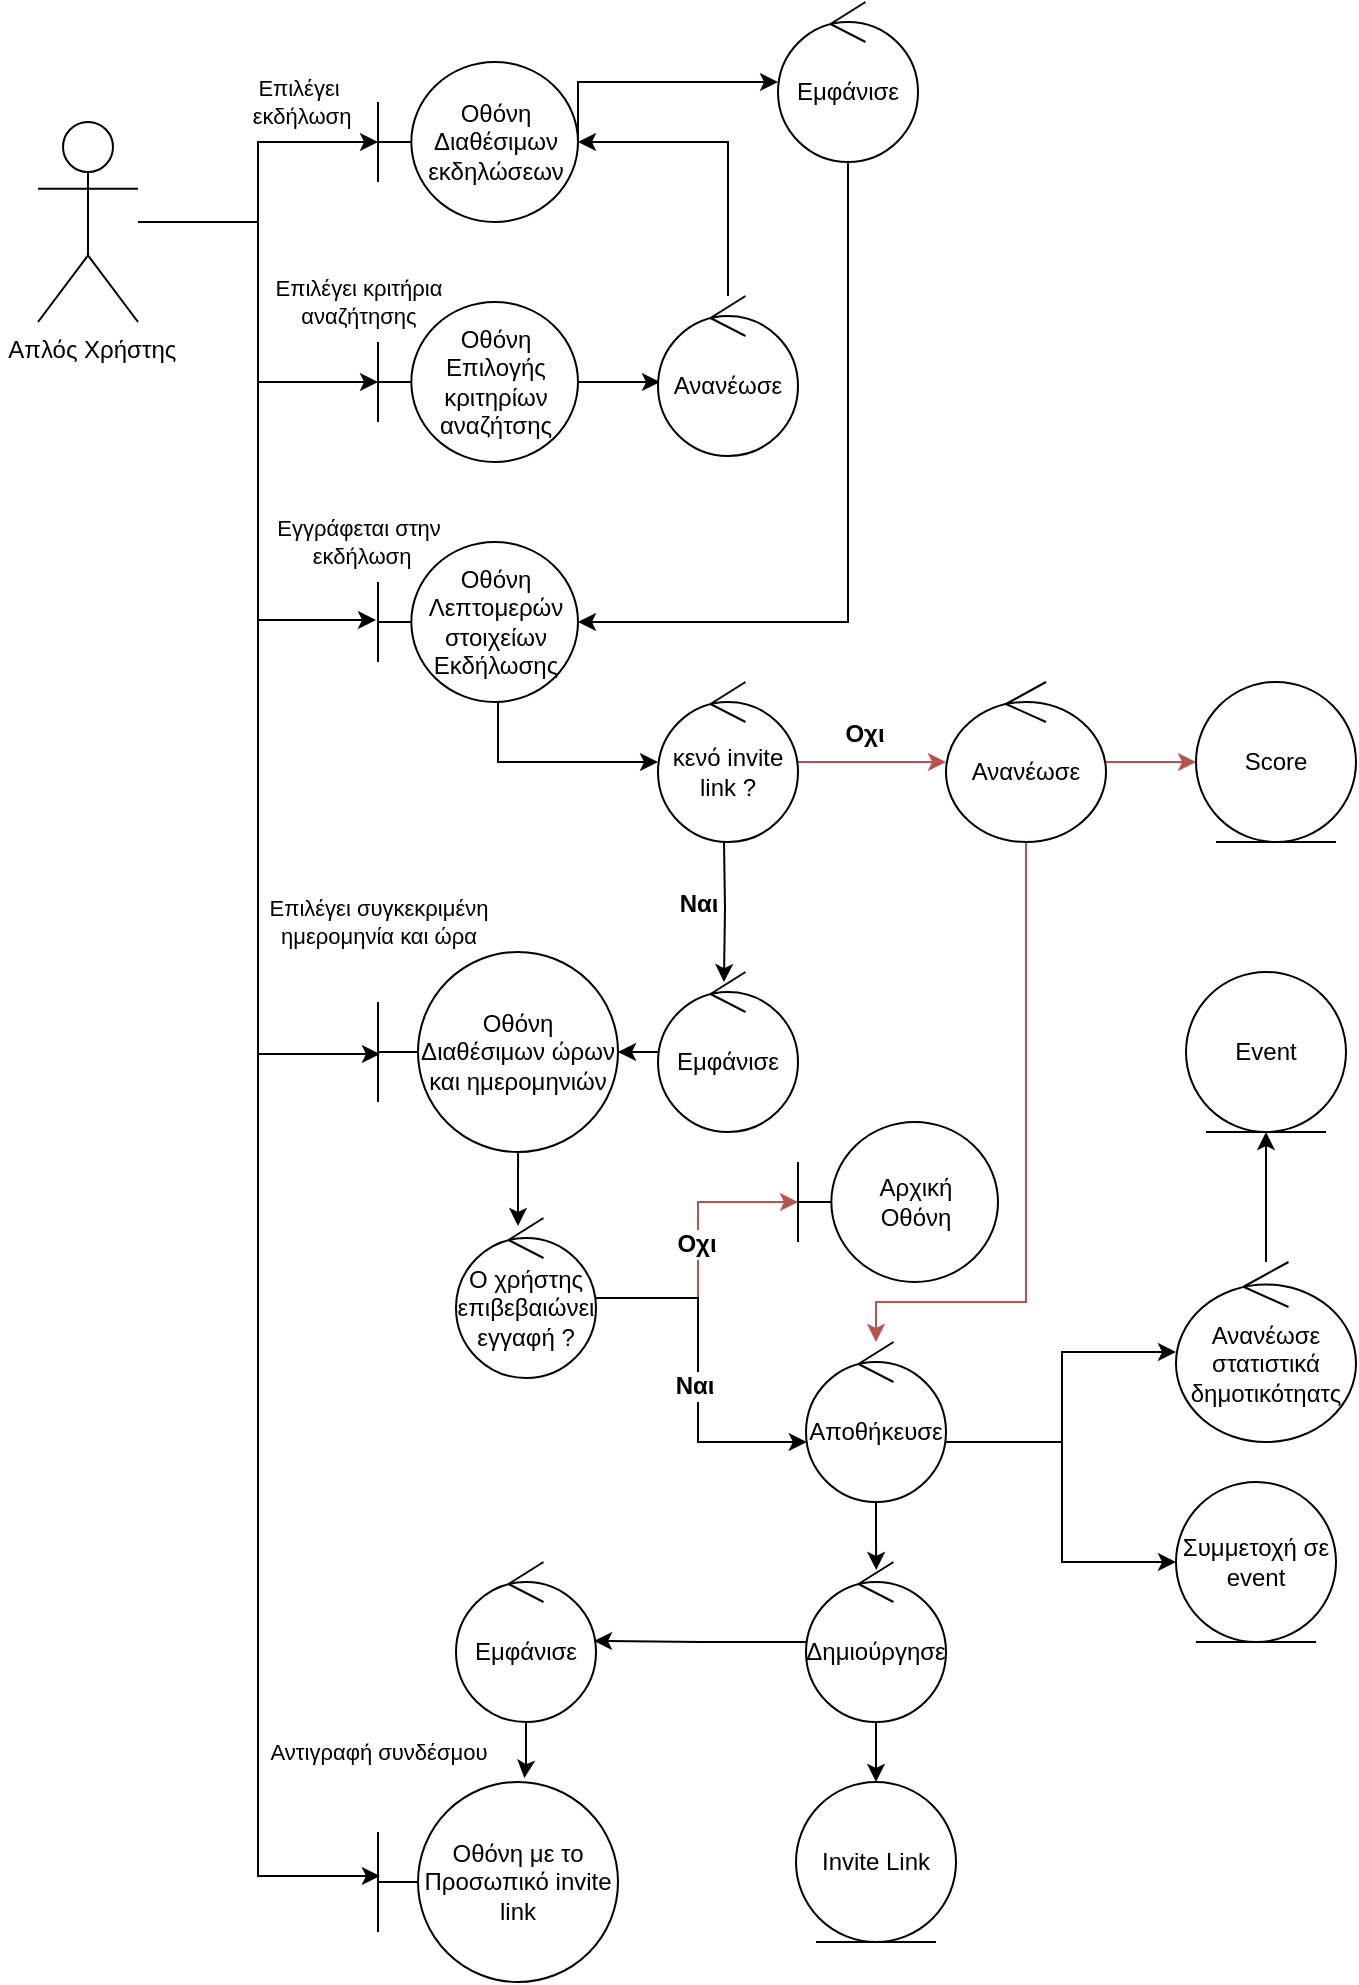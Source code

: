 <mxfile version="21.1.5" type="device" pages="2">
  <diagram id="t4k0E-SABpgM97s7EL_-" name="Page-3">
    <mxGraphModel dx="641" dy="694" grid="1" gridSize="10" guides="1" tooltips="1" connect="1" arrows="1" fold="1" page="1" pageScale="1" pageWidth="850" pageHeight="1100" math="0" shadow="0">
      <root>
        <mxCell id="0" />
        <mxCell id="1" parent="0" />
        <mxCell id="RdPhc7EFlPakd53mFmWk-3" style="edgeStyle=orthogonalEdgeStyle;rounded=0;orthogonalLoop=1;jettySize=auto;html=1;" parent="1" source="485rjCYsF4bykk35fohO-1" target="8aYvebIrIMW1gFPimgRE-1" edge="1">
          <mxGeometry relative="1" as="geometry" />
        </mxCell>
        <mxCell id="RdPhc7EFlPakd53mFmWk-4" value="Επιλέγει&lt;br&gt;&amp;nbsp;εκδήλωση" style="edgeLabel;html=1;align=center;verticalAlign=middle;resizable=0;points=[];" parent="RdPhc7EFlPakd53mFmWk-3" vertex="1" connectable="0">
          <mxGeometry x="0.163" y="-5" relative="1" as="geometry">
            <mxPoint x="15" y="-27" as="offset" />
          </mxGeometry>
        </mxCell>
        <mxCell id="NXZrL_3qnQfTrOwrGrDA-2" style="edgeStyle=orthogonalEdgeStyle;rounded=0;orthogonalLoop=1;jettySize=auto;html=1;" parent="1" source="485rjCYsF4bykk35fohO-1" target="NXZrL_3qnQfTrOwrGrDA-1" edge="1">
          <mxGeometry relative="1" as="geometry" />
        </mxCell>
        <mxCell id="NXZrL_3qnQfTrOwrGrDA-3" value="Επιλέγει κριτήρια &lt;br&gt;αναζήτησης" style="edgeLabel;html=1;align=center;verticalAlign=middle;resizable=0;points=[];" parent="NXZrL_3qnQfTrOwrGrDA-2" vertex="1" connectable="0">
          <mxGeometry x="0.17" y="3" relative="1" as="geometry">
            <mxPoint x="47" y="-17" as="offset" />
          </mxGeometry>
        </mxCell>
        <mxCell id="NXZrL_3qnQfTrOwrGrDA-12" style="edgeStyle=orthogonalEdgeStyle;rounded=0;orthogonalLoop=1;jettySize=auto;html=1;entryX=-0.01;entryY=0.488;entryDx=0;entryDy=0;entryPerimeter=0;" parent="1" source="485rjCYsF4bykk35fohO-1" target="NXZrL_3qnQfTrOwrGrDA-8" edge="1">
          <mxGeometry relative="1" as="geometry" />
        </mxCell>
        <mxCell id="NXZrL_3qnQfTrOwrGrDA-13" value="Εγγράφεται στην&lt;br&gt;&amp;nbsp;εκδήλωση" style="edgeLabel;html=1;align=center;verticalAlign=middle;resizable=0;points=[];" parent="NXZrL_3qnQfTrOwrGrDA-12" vertex="1" connectable="0">
          <mxGeometry x="0.283" y="2" relative="1" as="geometry">
            <mxPoint x="48" y="16" as="offset" />
          </mxGeometry>
        </mxCell>
        <mxCell id="BCX9HXl51WvZ3bwdL8ku-7" style="edgeStyle=orthogonalEdgeStyle;rounded=0;orthogonalLoop=1;jettySize=auto;html=1;entryX=0.008;entryY=0.51;entryDx=0;entryDy=0;entryPerimeter=0;" parent="1" source="485rjCYsF4bykk35fohO-1" target="NXZrL_3qnQfTrOwrGrDA-16" edge="1">
          <mxGeometry relative="1" as="geometry" />
        </mxCell>
        <mxCell id="BCX9HXl51WvZ3bwdL8ku-8" value="Επιλέγει συγκεκριμένη &lt;br&gt;ημερομηνία και ώρα" style="edgeLabel;html=1;align=center;verticalAlign=middle;resizable=0;points=[];" parent="BCX9HXl51WvZ3bwdL8ku-7" vertex="1" connectable="0">
          <mxGeometry x="0.415" y="-3" relative="1" as="geometry">
            <mxPoint x="63" y="30" as="offset" />
          </mxGeometry>
        </mxCell>
        <mxCell id="MpqgmqiErPWoHgp3vNXM-6" style="edgeStyle=orthogonalEdgeStyle;rounded=0;orthogonalLoop=1;jettySize=auto;html=1;entryX=0.008;entryY=0.47;entryDx=0;entryDy=0;entryPerimeter=0;" parent="1" source="485rjCYsF4bykk35fohO-1" target="MpqgmqiErPWoHgp3vNXM-4" edge="1">
          <mxGeometry relative="1" as="geometry" />
        </mxCell>
        <mxCell id="MpqgmqiErPWoHgp3vNXM-7" value="Αντιγραφή συνδέσμου" style="edgeLabel;html=1;align=center;verticalAlign=middle;resizable=0;points=[];" parent="MpqgmqiErPWoHgp3vNXM-6" vertex="1" connectable="0">
          <mxGeometry x="0.544" y="1" relative="1" as="geometry">
            <mxPoint x="59" y="93" as="offset" />
          </mxGeometry>
        </mxCell>
        <mxCell id="485rjCYsF4bykk35fohO-1" value="&amp;nbsp;Απλός Χρήστης" style="shape=umlActor;verticalLabelPosition=bottom;verticalAlign=top;html=1;outlineConnect=0;" parent="1" vertex="1">
          <mxGeometry x="20" y="90" width="50" height="100" as="geometry" />
        </mxCell>
        <mxCell id="NXZrL_3qnQfTrOwrGrDA-10" style="edgeStyle=orthogonalEdgeStyle;rounded=0;orthogonalLoop=1;jettySize=auto;html=1;exitX=1;exitY=0.513;exitDx=0;exitDy=0;exitPerimeter=0;" parent="1" source="8aYvebIrIMW1gFPimgRE-1" target="NXZrL_3qnQfTrOwrGrDA-9" edge="1">
          <mxGeometry relative="1" as="geometry">
            <Array as="points">
              <mxPoint x="290" y="70" />
            </Array>
          </mxGeometry>
        </mxCell>
        <mxCell id="8aYvebIrIMW1gFPimgRE-1" value="Οθόνη Διαθέσιμων εκδηλώσεων" style="shape=umlBoundary;whiteSpace=wrap;html=1;" parent="1" vertex="1">
          <mxGeometry x="190" y="60" width="100" height="80" as="geometry" />
        </mxCell>
        <mxCell id="NXZrL_3qnQfTrOwrGrDA-6" style="edgeStyle=orthogonalEdgeStyle;rounded=0;orthogonalLoop=1;jettySize=auto;html=1;entryX=0.014;entryY=0.538;entryDx=0;entryDy=0;entryPerimeter=0;" parent="1" source="NXZrL_3qnQfTrOwrGrDA-1" target="NXZrL_3qnQfTrOwrGrDA-5" edge="1">
          <mxGeometry relative="1" as="geometry" />
        </mxCell>
        <mxCell id="NXZrL_3qnQfTrOwrGrDA-1" value="Οθόνη Επιλογής κριτηρίων αναζήτσης" style="shape=umlBoundary;whiteSpace=wrap;html=1;" parent="1" vertex="1">
          <mxGeometry x="190" y="180" width="100" height="80" as="geometry" />
        </mxCell>
        <mxCell id="NXZrL_3qnQfTrOwrGrDA-7" style="edgeStyle=orthogonalEdgeStyle;rounded=0;orthogonalLoop=1;jettySize=auto;html=1;" parent="1" source="NXZrL_3qnQfTrOwrGrDA-5" target="8aYvebIrIMW1gFPimgRE-1" edge="1">
          <mxGeometry relative="1" as="geometry">
            <Array as="points">
              <mxPoint x="365" y="100" />
            </Array>
          </mxGeometry>
        </mxCell>
        <mxCell id="NXZrL_3qnQfTrOwrGrDA-5" value="Ανανέωσε" style="ellipse;shape=umlControl;whiteSpace=wrap;html=1;" parent="1" vertex="1">
          <mxGeometry x="330" y="177" width="70" height="80" as="geometry" />
        </mxCell>
        <mxCell id="8i0UhGORvvbaVkcxgrIk-2" style="edgeStyle=orthogonalEdgeStyle;rounded=0;orthogonalLoop=1;jettySize=auto;html=1;" edge="1" parent="1" source="NXZrL_3qnQfTrOwrGrDA-8" target="BCX9HXl51WvZ3bwdL8ku-1">
          <mxGeometry relative="1" as="geometry">
            <Array as="points">
              <mxPoint x="250" y="410" />
            </Array>
          </mxGeometry>
        </mxCell>
        <mxCell id="NXZrL_3qnQfTrOwrGrDA-8" value="Οθόνη Λεπτομερών στοιχείων Εκδήλωσης" style="shape=umlBoundary;whiteSpace=wrap;html=1;" parent="1" vertex="1">
          <mxGeometry x="190" y="300" width="100" height="80" as="geometry" />
        </mxCell>
        <mxCell id="NXZrL_3qnQfTrOwrGrDA-11" style="edgeStyle=orthogonalEdgeStyle;rounded=0;orthogonalLoop=1;jettySize=auto;html=1;" parent="1" source="NXZrL_3qnQfTrOwrGrDA-9" target="NXZrL_3qnQfTrOwrGrDA-8" edge="1">
          <mxGeometry relative="1" as="geometry">
            <Array as="points">
              <mxPoint x="425" y="340" />
            </Array>
          </mxGeometry>
        </mxCell>
        <mxCell id="NXZrL_3qnQfTrOwrGrDA-9" value="Εμφάνισε" style="ellipse;shape=umlControl;whiteSpace=wrap;html=1;" parent="1" vertex="1">
          <mxGeometry x="390" y="30" width="70" height="80" as="geometry" />
        </mxCell>
        <mxCell id="NXZrL_3qnQfTrOwrGrDA-17" style="edgeStyle=orthogonalEdgeStyle;rounded=0;orthogonalLoop=1;jettySize=auto;html=1;" parent="1" source="NXZrL_3qnQfTrOwrGrDA-14" target="NXZrL_3qnQfTrOwrGrDA-16" edge="1">
          <mxGeometry relative="1" as="geometry" />
        </mxCell>
        <mxCell id="NXZrL_3qnQfTrOwrGrDA-14" value="Εμφάνισε" style="ellipse;shape=umlControl;whiteSpace=wrap;html=1;" parent="1" vertex="1">
          <mxGeometry x="330" y="515" width="70" height="80" as="geometry" />
        </mxCell>
        <mxCell id="BCX9HXl51WvZ3bwdL8ku-10" style="edgeStyle=orthogonalEdgeStyle;rounded=0;orthogonalLoop=1;jettySize=auto;html=1;entryX=0.3;entryY=0.175;entryDx=0;entryDy=0;entryPerimeter=0;" parent="1" edge="1">
          <mxGeometry relative="1" as="geometry">
            <mxPoint x="260.029" y="595" as="sourcePoint" />
            <mxPoint x="260" y="642" as="targetPoint" />
          </mxGeometry>
        </mxCell>
        <mxCell id="NXZrL_3qnQfTrOwrGrDA-16" value="Οθόνη Διαθέσιμων ώρων και ημερομηνιών" style="shape=umlBoundary;whiteSpace=wrap;html=1;" parent="1" vertex="1">
          <mxGeometry x="190" y="505" width="120" height="100" as="geometry" />
        </mxCell>
        <mxCell id="BCX9HXl51WvZ3bwdL8ku-5" style="edgeStyle=orthogonalEdgeStyle;rounded=0;orthogonalLoop=1;jettySize=auto;html=1;entryX=0.471;entryY=0.063;entryDx=0;entryDy=0;entryPerimeter=0;" parent="1" target="NXZrL_3qnQfTrOwrGrDA-14" edge="1">
          <mxGeometry relative="1" as="geometry">
            <Array as="points" />
            <mxPoint x="363.0" y="450.004" as="sourcePoint" />
            <mxPoint x="363" y="500" as="targetPoint" />
          </mxGeometry>
        </mxCell>
        <mxCell id="BCX9HXl51WvZ3bwdL8ku-6" value="&lt;b&gt;&lt;font style=&quot;font-size: 12px;&quot;&gt;Οχι&lt;/font&gt;&lt;/b&gt;" style="edgeLabel;html=1;align=center;verticalAlign=middle;resizable=0;points=[];" parent="BCX9HXl51WvZ3bwdL8ku-5" vertex="1" connectable="0">
          <mxGeometry x="-0.202" relative="1" as="geometry">
            <mxPoint x="69" y="-82" as="offset" />
          </mxGeometry>
        </mxCell>
        <mxCell id="cA_QYkyTXe2NhLURIJ-S-3" style="edgeStyle=orthogonalEdgeStyle;rounded=0;orthogonalLoop=1;jettySize=auto;html=1;fillColor=#f8cecc;strokeColor=#b85450;" parent="1" source="BCX9HXl51WvZ3bwdL8ku-1" edge="1">
          <mxGeometry relative="1" as="geometry">
            <mxPoint x="474" y="410" as="targetPoint" />
          </mxGeometry>
        </mxCell>
        <mxCell id="cA_QYkyTXe2NhLURIJ-S-4" value="&lt;b&gt;&lt;font style=&quot;font-size: 12px;&quot;&gt;Ναι&lt;/font&gt;&lt;/b&gt;" style="edgeLabel;html=1;align=center;verticalAlign=middle;resizable=0;points=[];" parent="cA_QYkyTXe2NhLURIJ-S-3" vertex="1" connectable="0">
          <mxGeometry x="0.25" y="-3" relative="1" as="geometry">
            <mxPoint x="-96" y="67" as="offset" />
          </mxGeometry>
        </mxCell>
        <mxCell id="BCX9HXl51WvZ3bwdL8ku-1" value="κενό invite link ?" style="ellipse;shape=umlControl;whiteSpace=wrap;html=1;" parent="1" vertex="1">
          <mxGeometry x="330" y="370" width="70" height="80" as="geometry" />
        </mxCell>
        <mxCell id="6gQCje3aT5bfTaFtWArD-2" style="edgeStyle=orthogonalEdgeStyle;rounded=0;orthogonalLoop=1;jettySize=auto;html=1;fillColor=#f8cecc;strokeColor=#b85450;" parent="1" source="BCX9HXl51WvZ3bwdL8ku-9" target="6gQCje3aT5bfTaFtWArD-1" edge="1">
          <mxGeometry relative="1" as="geometry">
            <Array as="points">
              <mxPoint x="350" y="678" />
              <mxPoint x="350" y="630" />
            </Array>
          </mxGeometry>
        </mxCell>
        <mxCell id="6gQCje3aT5bfTaFtWArD-3" value="&lt;b&gt;&lt;font style=&quot;font-size: 12px;&quot;&gt;Οχι&lt;/font&gt;&lt;/b&gt;" style="edgeLabel;html=1;align=center;verticalAlign=middle;resizable=0;points=[];" parent="6gQCje3aT5bfTaFtWArD-2" vertex="1" connectable="0">
          <mxGeometry x="-0.275" y="1" relative="1" as="geometry">
            <mxPoint y="-24" as="offset" />
          </mxGeometry>
        </mxCell>
        <mxCell id="6gQCje3aT5bfTaFtWArD-4" style="edgeStyle=orthogonalEdgeStyle;rounded=0;orthogonalLoop=1;jettySize=auto;html=1;entryX=0.006;entryY=0.614;entryDx=0;entryDy=0;entryPerimeter=0;" parent="1" edge="1">
          <mxGeometry relative="1" as="geometry">
            <mxPoint x="404.42" y="749.12" as="targetPoint" />
            <Array as="points">
              <mxPoint x="350" y="678" />
              <mxPoint x="350" y="750" />
              <mxPoint x="404" y="750" />
            </Array>
            <mxPoint x="299" y="678" as="sourcePoint" />
          </mxGeometry>
        </mxCell>
        <mxCell id="6gQCje3aT5bfTaFtWArD-5" value="&lt;b style=&quot;font-size: 12px;&quot;&gt;Ναι&lt;/b&gt;" style="edgeLabel;html=1;align=center;verticalAlign=middle;resizable=0;points=[];fontSize=12;" parent="6gQCje3aT5bfTaFtWArD-4" vertex="1" connectable="0">
          <mxGeometry x="0.24" y="-2" relative="1" as="geometry">
            <mxPoint y="-16" as="offset" />
          </mxGeometry>
        </mxCell>
        <mxCell id="BCX9HXl51WvZ3bwdL8ku-9" value="Ο χρήστης επιβεβαιώνει εγγαφή ?" style="ellipse;shape=umlControl;whiteSpace=wrap;html=1;" parent="1" vertex="1">
          <mxGeometry x="229" y="638" width="70" height="80" as="geometry" />
        </mxCell>
        <mxCell id="6gQCje3aT5bfTaFtWArD-1" value="&lt;div&gt;Αρχική&lt;/div&gt;&lt;div&gt;Οθόνη&lt;br&gt;&lt;/div&gt;" style="shape=umlBoundary;whiteSpace=wrap;html=1;" parent="1" vertex="1">
          <mxGeometry x="400" y="590" width="100" height="80" as="geometry" />
        </mxCell>
        <mxCell id="MpqgmqiErPWoHgp3vNXM-9" style="edgeStyle=orthogonalEdgeStyle;rounded=0;orthogonalLoop=1;jettySize=auto;html=1;" parent="1" source="MpqgmqiErPWoHgp3vNXM-1" target="MpqgmqiErPWoHgp3vNXM-8" edge="1">
          <mxGeometry relative="1" as="geometry">
            <Array as="points">
              <mxPoint x="532" y="750" />
              <mxPoint x="532" y="705" />
            </Array>
          </mxGeometry>
        </mxCell>
        <mxCell id="8i0UhGORvvbaVkcxgrIk-4" style="edgeStyle=orthogonalEdgeStyle;rounded=0;orthogonalLoop=1;jettySize=auto;html=1;" edge="1" parent="1" source="MpqgmqiErPWoHgp3vNXM-1" target="8i0UhGORvvbaVkcxgrIk-3">
          <mxGeometry relative="1" as="geometry">
            <Array as="points">
              <mxPoint x="532" y="750" />
              <mxPoint x="532" y="810" />
            </Array>
          </mxGeometry>
        </mxCell>
        <mxCell id="UJacOlHFctdMWeNUAbmr-2" style="edgeStyle=orthogonalEdgeStyle;rounded=0;orthogonalLoop=1;jettySize=auto;html=1;entryX=0.502;entryY=0.05;entryDx=0;entryDy=0;entryPerimeter=0;" edge="1" parent="1" source="MpqgmqiErPWoHgp3vNXM-1" target="UJacOlHFctdMWeNUAbmr-1">
          <mxGeometry relative="1" as="geometry" />
        </mxCell>
        <mxCell id="MpqgmqiErPWoHgp3vNXM-1" value="Αποθήκευσε" style="ellipse;shape=umlControl;whiteSpace=wrap;html=1;" parent="1" vertex="1">
          <mxGeometry x="404" y="700" width="70" height="80" as="geometry" />
        </mxCell>
        <mxCell id="MpqgmqiErPWoHgp3vNXM-5" style="edgeStyle=orthogonalEdgeStyle;rounded=0;orthogonalLoop=1;jettySize=auto;html=1;entryX=0.61;entryY=-0.02;entryDx=0;entryDy=0;entryPerimeter=0;" parent="1" source="MpqgmqiErPWoHgp3vNXM-2" target="MpqgmqiErPWoHgp3vNXM-4" edge="1">
          <mxGeometry relative="1" as="geometry" />
        </mxCell>
        <mxCell id="MpqgmqiErPWoHgp3vNXM-2" value="Εμφάνισε" style="ellipse;shape=umlControl;whiteSpace=wrap;html=1;" parent="1" vertex="1">
          <mxGeometry x="229" y="810" width="70" height="80" as="geometry" />
        </mxCell>
        <mxCell id="MpqgmqiErPWoHgp3vNXM-4" value="Οθόνη με το Προσωπικό invite link" style="shape=umlBoundary;whiteSpace=wrap;html=1;" parent="1" vertex="1">
          <mxGeometry x="190" y="920" width="120" height="100" as="geometry" />
        </mxCell>
        <mxCell id="cA_QYkyTXe2NhLURIJ-S-2" style="edgeStyle=orthogonalEdgeStyle;rounded=0;orthogonalLoop=1;jettySize=auto;html=1;entryX=0.5;entryY=1;entryDx=0;entryDy=0;" parent="1" source="MpqgmqiErPWoHgp3vNXM-8" target="cA_QYkyTXe2NhLURIJ-S-1" edge="1">
          <mxGeometry relative="1" as="geometry" />
        </mxCell>
        <mxCell id="MpqgmqiErPWoHgp3vNXM-8" value="Ανανέωσε στατιστικά δημοτικότηατς" style="ellipse;shape=umlControl;whiteSpace=wrap;html=1;" parent="1" vertex="1">
          <mxGeometry x="589" y="660" width="90" height="90" as="geometry" />
        </mxCell>
        <mxCell id="cA_QYkyTXe2NhLURIJ-S-1" value="Event" style="ellipse;shape=umlEntity;whiteSpace=wrap;html=1;" parent="1" vertex="1">
          <mxGeometry x="594" y="515" width="80" height="80" as="geometry" />
        </mxCell>
        <mxCell id="cA_QYkyTXe2NhLURIJ-S-9" style="edgeStyle=orthogonalEdgeStyle;rounded=0;orthogonalLoop=1;jettySize=auto;html=1;fillColor=#f8cecc;strokeColor=#b85450;" parent="1" source="cA_QYkyTXe2NhLURIJ-S-6" target="cA_QYkyTXe2NhLURIJ-S-7" edge="1">
          <mxGeometry relative="1" as="geometry" />
        </mxCell>
        <mxCell id="cA_QYkyTXe2NhLURIJ-S-11" style="edgeStyle=orthogonalEdgeStyle;rounded=0;orthogonalLoop=1;jettySize=auto;html=1;fillColor=#f8cecc;strokeColor=#b85450;" parent="1" source="cA_QYkyTXe2NhLURIJ-S-6" target="MpqgmqiErPWoHgp3vNXM-1" edge="1">
          <mxGeometry relative="1" as="geometry">
            <Array as="points">
              <mxPoint x="514" y="680" />
              <mxPoint x="439" y="680" />
            </Array>
          </mxGeometry>
        </mxCell>
        <mxCell id="cA_QYkyTXe2NhLURIJ-S-6" value="Ανανέωσε" style="ellipse;shape=umlControl;whiteSpace=wrap;html=1;" parent="1" vertex="1">
          <mxGeometry x="474" y="370" width="80" height="80" as="geometry" />
        </mxCell>
        <mxCell id="cA_QYkyTXe2NhLURIJ-S-7" value="Score" style="ellipse;shape=umlEntity;whiteSpace=wrap;html=1;" parent="1" vertex="1">
          <mxGeometry x="599" y="370" width="80" height="80" as="geometry" />
        </mxCell>
        <mxCell id="8i0UhGORvvbaVkcxgrIk-3" value="Συμμετοχή σε event" style="ellipse;shape=umlEntity;whiteSpace=wrap;html=1;" vertex="1" parent="1">
          <mxGeometry x="589" y="770" width="80" height="80" as="geometry" />
        </mxCell>
        <mxCell id="8i0UhGORvvbaVkcxgrIk-5" value="Invite Link" style="ellipse;shape=umlEntity;whiteSpace=wrap;html=1;" vertex="1" parent="1">
          <mxGeometry x="399" y="920" width="80" height="80" as="geometry" />
        </mxCell>
        <mxCell id="UJacOlHFctdMWeNUAbmr-3" style="edgeStyle=orthogonalEdgeStyle;rounded=0;orthogonalLoop=1;jettySize=auto;html=1;entryX=0.5;entryY=0;entryDx=0;entryDy=0;" edge="1" parent="1" source="UJacOlHFctdMWeNUAbmr-1" target="8i0UhGORvvbaVkcxgrIk-5">
          <mxGeometry relative="1" as="geometry">
            <mxPoint x="439" y="910" as="targetPoint" />
          </mxGeometry>
        </mxCell>
        <mxCell id="UJacOlHFctdMWeNUAbmr-4" style="edgeStyle=orthogonalEdgeStyle;rounded=0;orthogonalLoop=1;jettySize=auto;html=1;entryX=0.986;entryY=0.493;entryDx=0;entryDy=0;entryPerimeter=0;" edge="1" parent="1" source="UJacOlHFctdMWeNUAbmr-1" target="MpqgmqiErPWoHgp3vNXM-2">
          <mxGeometry relative="1" as="geometry" />
        </mxCell>
        <mxCell id="UJacOlHFctdMWeNUAbmr-1" value="Δημιούργησε" style="ellipse;shape=umlControl;whiteSpace=wrap;html=1;" vertex="1" parent="1">
          <mxGeometry x="404" y="810" width="70" height="80" as="geometry" />
        </mxCell>
      </root>
    </mxGraphModel>
  </diagram>
  <diagram id="2KaHTcqRT0IbO6rxHAML" name="Page-4">
    <mxGraphModel dx="801" dy="868" grid="1" gridSize="10" guides="1" tooltips="1" connect="1" arrows="1" fold="1" page="1" pageScale="1" pageWidth="850" pageHeight="1100" math="0" shadow="0">
      <root>
        <mxCell id="0" />
        <mxCell id="1" parent="0" />
        <mxCell id="g-JDf_nJGmnyqQCLsM5n-1" style="edgeStyle=orthogonalEdgeStyle;rounded=0;orthogonalLoop=1;jettySize=auto;html=1;" edge="1" parent="1" source="g-JDf_nJGmnyqQCLsM5n-15" target="g-JDf_nJGmnyqQCLsM5n-21">
          <mxGeometry relative="1" as="geometry">
            <Array as="points">
              <mxPoint x="157" y="136" />
              <mxPoint x="157" y="76" />
            </Array>
          </mxGeometry>
        </mxCell>
        <mxCell id="g-JDf_nJGmnyqQCLsM5n-2" value="&lt;span style=&quot;font-size: 12px;&quot;&gt;Επιλέγει&lt;/span&gt;" style="edgeLabel;html=1;align=center;verticalAlign=middle;resizable=0;points=[];" vertex="1" connectable="0" parent="g-JDf_nJGmnyqQCLsM5n-1">
          <mxGeometry x="0.112" relative="1" as="geometry">
            <mxPoint x="16" y="1000" as="offset" />
          </mxGeometry>
        </mxCell>
        <mxCell id="g-JDf_nJGmnyqQCLsM5n-3" style="edgeStyle=orthogonalEdgeStyle;rounded=0;orthogonalLoop=1;jettySize=auto;html=1;" edge="1" parent="1" source="g-JDf_nJGmnyqQCLsM5n-15">
          <mxGeometry relative="1" as="geometry">
            <mxPoint x="91" y="146" as="sourcePoint" />
            <mxPoint x="263" y="196" as="targetPoint" />
            <Array as="points">
              <mxPoint x="157" y="136" />
              <mxPoint x="157" y="196" />
            </Array>
          </mxGeometry>
        </mxCell>
        <mxCell id="g-JDf_nJGmnyqQCLsM5n-4" value="&lt;font style=&quot;font-size: 12px;&quot;&gt;Επιλέγει διαθέσιμα&lt;br&gt;&amp;nbsp;Tags&lt;/font&gt;" style="edgeLabel;html=1;align=center;verticalAlign=middle;resizable=0;points=[];" vertex="1" connectable="0" parent="g-JDf_nJGmnyqQCLsM5n-3">
          <mxGeometry x="0.104" relative="1" as="geometry">
            <mxPoint x="40" y="-20" as="offset" />
          </mxGeometry>
        </mxCell>
        <mxCell id="g-JDf_nJGmnyqQCLsM5n-5" style="edgeStyle=orthogonalEdgeStyle;rounded=0;orthogonalLoop=1;jettySize=auto;html=1;entryX=-0.016;entryY=0.501;entryDx=0;entryDy=0;entryPerimeter=0;" edge="1" parent="1" target="g-JDf_nJGmnyqQCLsM5n-31">
          <mxGeometry relative="1" as="geometry">
            <Array as="points">
              <mxPoint x="157" y="136" />
              <mxPoint x="157" y="416" />
            </Array>
            <mxPoint x="110" y="136" as="sourcePoint" />
            <mxPoint x="237" y="416" as="targetPoint" />
          </mxGeometry>
        </mxCell>
        <mxCell id="g-JDf_nJGmnyqQCLsM5n-6" value="&lt;font style=&quot;font-size: 12px;&quot;&gt;Επιλέγει Template&lt;/font&gt;" style="edgeLabel;html=1;align=center;verticalAlign=middle;resizable=0;points=[];" vertex="1" connectable="0" parent="g-JDf_nJGmnyqQCLsM5n-5">
          <mxGeometry x="0.097" y="2" relative="1" as="geometry">
            <mxPoint x="58" y="62" as="offset" />
          </mxGeometry>
        </mxCell>
        <mxCell id="g-JDf_nJGmnyqQCLsM5n-7" style="edgeStyle=orthogonalEdgeStyle;rounded=0;orthogonalLoop=1;jettySize=auto;html=1;entryX=-0.027;entryY=0.498;entryDx=0;entryDy=0;entryPerimeter=0;" edge="1" parent="1" target="g-JDf_nJGmnyqQCLsM5n-40">
          <mxGeometry relative="1" as="geometry">
            <mxPoint x="107" y="136" as="sourcePoint" />
            <mxPoint x="237" y="536" as="targetPoint" />
            <Array as="points">
              <mxPoint x="157" y="136" />
              <mxPoint x="157" y="616" />
              <mxPoint x="254" y="616" />
            </Array>
          </mxGeometry>
        </mxCell>
        <mxCell id="g-JDf_nJGmnyqQCLsM5n-8" value="&lt;font style=&quot;font-size: 12px;&quot;&gt;Συμπλήρωνει&lt;br&gt;&amp;nbsp;κείμενο&lt;br&gt;&lt;/font&gt;" style="edgeLabel;html=1;align=center;verticalAlign=middle;resizable=0;points=[];" vertex="1" connectable="0" parent="g-JDf_nJGmnyqQCLsM5n-7">
          <mxGeometry x="0.567" y="-2" relative="1" as="geometry">
            <mxPoint x="52" y="18" as="offset" />
          </mxGeometry>
        </mxCell>
        <mxCell id="g-JDf_nJGmnyqQCLsM5n-9" style="edgeStyle=orthogonalEdgeStyle;rounded=0;orthogonalLoop=1;jettySize=auto;html=1;entryX=-0.04;entryY=0.5;entryDx=0;entryDy=0;entryPerimeter=0;" edge="1" parent="1" source="g-JDf_nJGmnyqQCLsM5n-15" target="g-JDf_nJGmnyqQCLsM5n-50">
          <mxGeometry relative="1" as="geometry">
            <mxPoint x="87" y="216" as="sourcePoint" />
            <mxPoint x="237" y="746" as="targetPoint" />
            <Array as="points">
              <mxPoint x="157" y="136" />
              <mxPoint x="157" y="776" />
              <mxPoint x="253" y="776" />
            </Array>
          </mxGeometry>
        </mxCell>
        <mxCell id="g-JDf_nJGmnyqQCLsM5n-10" value="&lt;font style=&quot;font-size: 12px;&quot;&gt;Ανεβάζει&lt;br&gt;Πολυμέσα&lt;/font&gt;" style="edgeLabel;html=1;align=center;verticalAlign=middle;resizable=0;points=[];" vertex="1" connectable="0" parent="g-JDf_nJGmnyqQCLsM5n-9">
          <mxGeometry x="0.586" relative="1" as="geometry">
            <mxPoint x="50" y="35" as="offset" />
          </mxGeometry>
        </mxCell>
        <mxCell id="g-JDf_nJGmnyqQCLsM5n-11" style="edgeStyle=orthogonalEdgeStyle;rounded=0;orthogonalLoop=1;jettySize=auto;html=1;entryX=-0.022;entryY=0.497;entryDx=0;entryDy=0;entryPerimeter=0;" edge="1" parent="1" target="g-JDf_nJGmnyqQCLsM5n-59">
          <mxGeometry relative="1" as="geometry">
            <mxPoint x="107" y="136" as="sourcePoint" />
            <mxPoint x="256.51" y="697.07" as="targetPoint" />
            <Array as="points">
              <mxPoint x="157" y="136" />
              <mxPoint x="157" y="906" />
              <mxPoint x="227" y="906" />
            </Array>
          </mxGeometry>
        </mxCell>
        <mxCell id="g-JDf_nJGmnyqQCLsM5n-12" value="&lt;font style=&quot;font-size: 12px;&quot;&gt;Δήλωνει το Τέλος της&lt;br&gt;&amp;nbsp;ανάπτυξης&amp;nbsp;&lt;br&gt;εικονικής ξενάγησης&lt;/font&gt;" style="edgeLabel;html=1;align=center;verticalAlign=middle;resizable=0;points=[];" vertex="1" connectable="0" parent="g-JDf_nJGmnyqQCLsM5n-11">
          <mxGeometry x="0.632" y="1" relative="1" as="geometry">
            <mxPoint x="59" y="21" as="offset" />
          </mxGeometry>
        </mxCell>
        <mxCell id="g-JDf_nJGmnyqQCLsM5n-99" style="edgeStyle=orthogonalEdgeStyle;rounded=0;orthogonalLoop=1;jettySize=auto;html=1;entryX=0.006;entryY=0.496;entryDx=0;entryDy=0;entryPerimeter=0;" edge="1" parent="1" source="g-JDf_nJGmnyqQCLsM5n-15" target="g-JDf_nJGmnyqQCLsM5n-72">
          <mxGeometry relative="1" as="geometry">
            <Array as="points">
              <mxPoint x="157" y="136" />
              <mxPoint x="157" y="1096" />
            </Array>
          </mxGeometry>
        </mxCell>
        <mxCell id="g-JDf_nJGmnyqQCLsM5n-15" value="&lt;b&gt;&lt;font style=&quot;font-size: 14px;&quot;&gt;&amp;nbsp;Χειριστής &lt;/font&gt;&lt;/b&gt;" style="shape=umlActor;verticalLabelPosition=bottom;verticalAlign=top;html=1;outlineConnect=0;" vertex="1" parent="1">
          <mxGeometry x="60" y="96" width="50" height="100" as="geometry" />
        </mxCell>
        <mxCell id="g-JDf_nJGmnyqQCLsM5n-16" style="edgeStyle=orthogonalEdgeStyle;rounded=0;orthogonalLoop=1;jettySize=auto;html=1;exitX=0.5;exitY=0;exitDx=0;exitDy=0;exitPerimeter=0;entryX=0;entryY=1;entryDx=0;entryDy=0;entryPerimeter=0;" edge="1" parent="1" target="g-JDf_nJGmnyqQCLsM5n-15">
          <mxGeometry relative="1" as="geometry">
            <mxPoint x="45" y="276" as="sourcePoint" />
            <Array as="points">
              <mxPoint x="47" y="276" />
              <mxPoint x="47" y="196" />
            </Array>
          </mxGeometry>
        </mxCell>
        <mxCell id="g-JDf_nJGmnyqQCLsM5n-17" value="Ξεναγός" style="shape=umlActor;verticalLabelPosition=bottom;verticalAlign=top;html=1;outlineConnect=0;" vertex="1" parent="1">
          <mxGeometry x="30" y="276" width="30" height="60" as="geometry" />
        </mxCell>
        <mxCell id="g-JDf_nJGmnyqQCLsM5n-18" style="edgeStyle=orthogonalEdgeStyle;rounded=0;orthogonalLoop=1;jettySize=auto;html=1;entryX=1;entryY=1;entryDx=0;entryDy=0;entryPerimeter=0;" edge="1" parent="1" source="g-JDf_nJGmnyqQCLsM5n-19" target="g-JDf_nJGmnyqQCLsM5n-15">
          <mxGeometry relative="1" as="geometry">
            <Array as="points">
              <mxPoint x="122" y="196" />
            </Array>
          </mxGeometry>
        </mxCell>
        <mxCell id="g-JDf_nJGmnyqQCLsM5n-19" value="&lt;div&gt;Πολιτιστικός&lt;/div&gt;&lt;div&gt;Οργανισμός&lt;/div&gt;" style="shape=umlActor;verticalLabelPosition=bottom;verticalAlign=top;html=1;outlineConnect=0;" vertex="1" parent="1">
          <mxGeometry x="107" y="276" width="30" height="60" as="geometry" />
        </mxCell>
        <mxCell id="g-JDf_nJGmnyqQCLsM5n-20" style="edgeStyle=orthogonalEdgeStyle;rounded=0;orthogonalLoop=1;jettySize=auto;html=1;entryX=0;entryY=0.575;entryDx=0;entryDy=0;entryPerimeter=0;" edge="1" parent="1" source="g-JDf_nJGmnyqQCLsM5n-21" target="g-JDf_nJGmnyqQCLsM5n-24">
          <mxGeometry relative="1" as="geometry" />
        </mxCell>
        <mxCell id="g-JDf_nJGmnyqQCLsM5n-21" value="Οθόνη Δημιουργίας εικονικών ξεναγήσεων" style="shape=umlBoundary;whiteSpace=wrap;html=1;" vertex="1" parent="1">
          <mxGeometry x="267" y="36" width="100" height="80" as="geometry" />
        </mxCell>
        <mxCell id="g-JDf_nJGmnyqQCLsM5n-22" style="rounded=0;orthogonalLoop=1;jettySize=auto;html=1;entryX=0.5;entryY=0;entryDx=0;entryDy=0;" edge="1" parent="1" source="g-JDf_nJGmnyqQCLsM5n-24" target="g-JDf_nJGmnyqQCLsM5n-25">
          <mxGeometry relative="1" as="geometry" />
        </mxCell>
        <mxCell id="g-JDf_nJGmnyqQCLsM5n-23" style="edgeStyle=orthogonalEdgeStyle;rounded=0;orthogonalLoop=1;jettySize=auto;html=1;entryX=0.571;entryY=0;entryDx=0;entryDy=0;entryPerimeter=0;" edge="1" parent="1" source="g-JDf_nJGmnyqQCLsM5n-24" target="g-JDf_nJGmnyqQCLsM5n-27">
          <mxGeometry relative="1" as="geometry">
            <Array as="points">
              <mxPoint x="517" y="126" />
              <mxPoint x="427" y="126" />
            </Array>
          </mxGeometry>
        </mxCell>
        <mxCell id="g-JDf_nJGmnyqQCLsM5n-24" value="Φόρτωσε" style="ellipse;shape=umlControl;whiteSpace=wrap;html=1;" vertex="1" parent="1">
          <mxGeometry x="482" y="30" width="70" height="80" as="geometry" />
        </mxCell>
        <mxCell id="g-JDf_nJGmnyqQCLsM5n-25" value="Tags" style="ellipse;shape=umlEntity;whiteSpace=wrap;html=1;" vertex="1" parent="1">
          <mxGeometry x="477" y="156" width="80" height="80" as="geometry" />
        </mxCell>
        <mxCell id="g-JDf_nJGmnyqQCLsM5n-26" style="edgeStyle=orthogonalEdgeStyle;rounded=0;orthogonalLoop=1;jettySize=auto;html=1;" edge="1" parent="1" source="g-JDf_nJGmnyqQCLsM5n-27" target="g-JDf_nJGmnyqQCLsM5n-29">
          <mxGeometry relative="1" as="geometry" />
        </mxCell>
        <mxCell id="g-JDf_nJGmnyqQCLsM5n-27" value="Εμφάνισε" style="ellipse;shape=umlControl;whiteSpace=wrap;html=1;" vertex="1" parent="1">
          <mxGeometry x="387" y="156" width="70" height="80" as="geometry" />
        </mxCell>
        <mxCell id="g-JDf_nJGmnyqQCLsM5n-28" style="edgeStyle=orthogonalEdgeStyle;rounded=0;orthogonalLoop=1;jettySize=auto;html=1;exitX=0.518;exitY=0.992;exitDx=0;exitDy=0;exitPerimeter=0;entryX=0.513;entryY=0.039;entryDx=0;entryDy=0;entryPerimeter=0;" edge="1" parent="1" source="g-JDf_nJGmnyqQCLsM5n-29" target="g-JDf_nJGmnyqQCLsM5n-33">
          <mxGeometry relative="1" as="geometry">
            <mxPoint x="317" y="256" as="targetPoint" />
            <Array as="points">
              <mxPoint x="319" y="269" />
            </Array>
          </mxGeometry>
        </mxCell>
        <mxCell id="g-JDf_nJGmnyqQCLsM5n-29" value="Πεδίο επιλογής tags" style="shape=umlBoundary;whiteSpace=wrap;html=1;" vertex="1" parent="1">
          <mxGeometry x="267" y="156" width="100" height="80" as="geometry" />
        </mxCell>
        <mxCell id="g-JDf_nJGmnyqQCLsM5n-101" style="edgeStyle=orthogonalEdgeStyle;rounded=0;orthogonalLoop=1;jettySize=auto;html=1;" edge="1" parent="1" source="g-JDf_nJGmnyqQCLsM5n-31" target="g-JDf_nJGmnyqQCLsM5n-98">
          <mxGeometry relative="1" as="geometry" />
        </mxCell>
        <mxCell id="g-JDf_nJGmnyqQCLsM5n-31" value="Οθόνη διαθέσιμων Templates" style="shape=umlBoundary;whiteSpace=wrap;html=1;" vertex="1" parent="1">
          <mxGeometry x="259" y="376" width="100" height="80" as="geometry" />
        </mxCell>
        <mxCell id="g-JDf_nJGmnyqQCLsM5n-32" style="edgeStyle=orthogonalEdgeStyle;rounded=0;orthogonalLoop=1;jettySize=auto;html=1;entryX=0.58;entryY=0.025;entryDx=0;entryDy=0;entryPerimeter=0;" edge="1" parent="1" source="g-JDf_nJGmnyqQCLsM5n-33" target="g-JDf_nJGmnyqQCLsM5n-31">
          <mxGeometry relative="1" as="geometry" />
        </mxCell>
        <mxCell id="g-JDf_nJGmnyqQCLsM5n-33" value="Εμφάνισε" style="ellipse;shape=umlControl;whiteSpace=wrap;html=1;" vertex="1" parent="1">
          <mxGeometry x="282" y="266" width="70" height="80" as="geometry" />
        </mxCell>
        <mxCell id="bBvLLMT0Td3rzqGVYTPw-2" style="edgeStyle=orthogonalEdgeStyle;rounded=0;orthogonalLoop=1;jettySize=auto;html=1;entryX=0;entryY=0.5;entryDx=0;entryDy=0;" edge="1" parent="1" source="g-JDf_nJGmnyqQCLsM5n-36" target="g-JDf_nJGmnyqQCLsM5n-37">
          <mxGeometry relative="1" as="geometry" />
        </mxCell>
        <mxCell id="bBvLLMT0Td3rzqGVYTPw-4" style="edgeStyle=orthogonalEdgeStyle;rounded=0;orthogonalLoop=1;jettySize=auto;html=1;" edge="1" parent="1" source="g-JDf_nJGmnyqQCLsM5n-36" target="bBvLLMT0Td3rzqGVYTPw-3">
          <mxGeometry relative="1" as="geometry" />
        </mxCell>
        <mxCell id="g-JDf_nJGmnyqQCLsM5n-36" value="Δημιούργησε" style="ellipse;shape=umlControl;whiteSpace=wrap;html=1;" vertex="1" parent="1">
          <mxGeometry x="388.91" y="476" width="70" height="80" as="geometry" />
        </mxCell>
        <mxCell id="g-JDf_nJGmnyqQCLsM5n-37" value="&quot;Σελίδα&quot; εικονικής ξενάγησης" style="ellipse;shape=umlEntity;whiteSpace=wrap;html=1;" vertex="1" parent="1">
          <mxGeometry x="507" y="476" width="80" height="80" as="geometry" />
        </mxCell>
        <mxCell id="bBvLLMT0Td3rzqGVYTPw-7" style="edgeStyle=orthogonalEdgeStyle;rounded=0;orthogonalLoop=1;jettySize=auto;html=1;entryX=0.559;entryY=0.01;entryDx=0;entryDy=0;entryPerimeter=0;" edge="1" parent="1" source="g-JDf_nJGmnyqQCLsM5n-40" target="g-JDf_nJGmnyqQCLsM5n-52">
          <mxGeometry relative="1" as="geometry" />
        </mxCell>
        <mxCell id="g-JDf_nJGmnyqQCLsM5n-40" value="Οθόνη Επεξεργασίας &quot;Σελίδας&quot; εικονικής ξενάγησης" style="shape=umlBoundary;whiteSpace=wrap;html=1;" vertex="1" parent="1">
          <mxGeometry x="256.95" y="576" width="103.91" height="80" as="geometry" />
        </mxCell>
        <mxCell id="g-JDf_nJGmnyqQCLsM5n-46" style="edgeStyle=orthogonalEdgeStyle;rounded=0;orthogonalLoop=1;jettySize=auto;html=1;entryX=-0.071;entryY=0.552;entryDx=0;entryDy=0;entryPerimeter=0;" edge="1" parent="1" source="g-JDf_nJGmnyqQCLsM5n-48" target="g-JDf_nJGmnyqQCLsM5n-57">
          <mxGeometry relative="1" as="geometry">
            <Array as="points">
              <mxPoint x="587" y="770" />
              <mxPoint x="587" y="770" />
            </Array>
          </mxGeometry>
        </mxCell>
        <mxCell id="g-JDf_nJGmnyqQCLsM5n-48" value="Ανέβασε πολυμέσα" style="ellipse;shape=umlControl;whiteSpace=wrap;html=1;" vertex="1" parent="1">
          <mxGeometry x="507" y="736" width="70" height="80" as="geometry" />
        </mxCell>
        <mxCell id="g-JDf_nJGmnyqQCLsM5n-49" style="edgeStyle=orthogonalEdgeStyle;rounded=0;orthogonalLoop=1;jettySize=auto;html=1;" edge="1" parent="1" source="g-JDf_nJGmnyqQCLsM5n-50" target="g-JDf_nJGmnyqQCLsM5n-48">
          <mxGeometry relative="1" as="geometry" />
        </mxCell>
        <mxCell id="g-JDf_nJGmnyqQCLsM5n-50" value="Οθόνη Επιλογής Πολυμέσων" style="shape=umlBoundary;whiteSpace=wrap;html=1;" vertex="1" parent="1">
          <mxGeometry x="258.9" y="736" width="100" height="80" as="geometry" />
        </mxCell>
        <mxCell id="bBvLLMT0Td3rzqGVYTPw-8" style="edgeStyle=orthogonalEdgeStyle;rounded=0;orthogonalLoop=1;jettySize=auto;html=1;entryX=0.594;entryY=-0.042;entryDx=0;entryDy=0;entryPerimeter=0;" edge="1" parent="1" source="g-JDf_nJGmnyqQCLsM5n-52" target="g-JDf_nJGmnyqQCLsM5n-50">
          <mxGeometry relative="1" as="geometry" />
        </mxCell>
        <mxCell id="bBvLLMT0Td3rzqGVYTPw-13" style="edgeStyle=orthogonalEdgeStyle;rounded=0;orthogonalLoop=1;jettySize=auto;html=1;" edge="1" parent="1" source="g-JDf_nJGmnyqQCLsM5n-52" target="g-JDf_nJGmnyqQCLsM5n-59">
          <mxGeometry relative="1" as="geometry">
            <Array as="points">
              <mxPoint x="407" y="836" />
              <mxPoint x="307" y="836" />
            </Array>
          </mxGeometry>
        </mxCell>
        <mxCell id="g-JDf_nJGmnyqQCLsM5n-52" value="Εμφάνισε" style="ellipse;shape=umlControl;whiteSpace=wrap;html=1;" vertex="1" parent="1">
          <mxGeometry x="372.09" y="646" width="70" height="80" as="geometry" />
        </mxCell>
        <mxCell id="g-JDf_nJGmnyqQCLsM5n-55" style="edgeStyle=orthogonalEdgeStyle;rounded=0;orthogonalLoop=1;jettySize=auto;html=1;fillColor=#f8cecc;strokeColor=#b85450;" edge="1" parent="1" source="g-JDf_nJGmnyqQCLsM5n-57" target="g-JDf_nJGmnyqQCLsM5n-69">
          <mxGeometry relative="1" as="geometry">
            <Array as="points">
              <mxPoint x="667" y="586" />
              <mxPoint x="667" y="586" />
            </Array>
          </mxGeometry>
        </mxCell>
        <mxCell id="g-JDf_nJGmnyqQCLsM5n-56" value="&lt;b&gt;&lt;font style=&quot;font-size: 12px;&quot;&gt;Οχι&lt;/font&gt;&lt;/b&gt;" style="edgeLabel;html=1;align=center;verticalAlign=middle;resizable=0;points=[];" vertex="1" connectable="0" parent="g-JDf_nJGmnyqQCLsM5n-55">
          <mxGeometry x="0.168" y="-1" relative="1" as="geometry">
            <mxPoint x="-21" y="31" as="offset" />
          </mxGeometry>
        </mxCell>
        <mxCell id="g-JDf_nJGmnyqQCLsM5n-57" value="Μέγεθος πολυμέσων επιτρεπτό ?" style="ellipse;shape=umlControl;whiteSpace=wrap;html=1;" vertex="1" parent="1">
          <mxGeometry x="637.09" y="726" width="70" height="80" as="geometry" />
        </mxCell>
        <mxCell id="bBvLLMT0Td3rzqGVYTPw-15" style="edgeStyle=orthogonalEdgeStyle;rounded=0;orthogonalLoop=1;jettySize=auto;html=1;entryX=0.019;entryY=0.596;entryDx=0;entryDy=0;entryPerimeter=0;" edge="1" parent="1" source="g-JDf_nJGmnyqQCLsM5n-59" target="g-JDf_nJGmnyqQCLsM5n-62">
          <mxGeometry relative="1" as="geometry" />
        </mxCell>
        <mxCell id="g-JDf_nJGmnyqQCLsM5n-59" value="Interface τερματισμού&lt;br&gt;επεξεργασίας" style="shape=umlBoundary;whiteSpace=wrap;html=1;" vertex="1" parent="1">
          <mxGeometry x="256.95" y="866" width="100" height="80" as="geometry" />
        </mxCell>
        <mxCell id="bBvLLMT0Td3rzqGVYTPw-16" style="edgeStyle=orthogonalEdgeStyle;rounded=0;orthogonalLoop=1;jettySize=auto;html=1;entryX=0.501;entryY=0.077;entryDx=0;entryDy=0;entryPerimeter=0;" edge="1" parent="1" source="g-JDf_nJGmnyqQCLsM5n-62" target="g-JDf_nJGmnyqQCLsM5n-74">
          <mxGeometry relative="1" as="geometry" />
        </mxCell>
        <mxCell id="bBvLLMT0Td3rzqGVYTPw-18" style="edgeStyle=orthogonalEdgeStyle;rounded=0;orthogonalLoop=1;jettySize=auto;html=1;exitX=1.043;exitY=0.603;exitDx=0;exitDy=0;exitPerimeter=0;entryX=0.008;entryY=0.495;entryDx=0;entryDy=0;entryPerimeter=0;fillColor=#f8cecc;strokeColor=#b85450;" edge="1" parent="1" source="g-JDf_nJGmnyqQCLsM5n-62" target="g-JDf_nJGmnyqQCLsM5n-64">
          <mxGeometry relative="1" as="geometry">
            <mxPoint x="617" y="906" as="targetPoint" />
            <Array as="points">
              <mxPoint x="614" y="906" />
            </Array>
          </mxGeometry>
        </mxCell>
        <mxCell id="g-JDf_nJGmnyqQCLsM5n-62" value="Όλα τα πεδία ορθά συμπληρωμένα ?" style="ellipse;shape=umlControl;whiteSpace=wrap;html=1;" vertex="1" parent="1">
          <mxGeometry x="427" y="846" width="100" height="100" as="geometry" />
        </mxCell>
        <mxCell id="bBvLLMT0Td3rzqGVYTPw-20" style="edgeStyle=orthogonalEdgeStyle;rounded=0;orthogonalLoop=1;jettySize=auto;html=1;entryX=0.549;entryY=-0.037;entryDx=0;entryDy=0;entryPerimeter=0;fillColor=#f8cecc;strokeColor=#b85450;" edge="1" parent="1" source="g-JDf_nJGmnyqQCLsM5n-64" target="g-JDf_nJGmnyqQCLsM5n-65">
          <mxGeometry relative="1" as="geometry" />
        </mxCell>
        <mxCell id="g-JDf_nJGmnyqQCLsM5n-64" value="Εμφάνισε μήνυμα μη συμπλήρωσης" style="ellipse;shape=umlControl;whiteSpace=wrap;html=1;" vertex="1" parent="1">
          <mxGeometry x="623.09" y="856" width="90" height="100" as="geometry" />
        </mxCell>
        <mxCell id="g-JDf_nJGmnyqQCLsM5n-65" value="Οθόνη Δημιουργίας εικονικών ξεναγήσεων" style="shape=umlBoundary;whiteSpace=wrap;html=1;" vertex="1" parent="1">
          <mxGeometry x="613.09" y="996" width="100" height="80" as="geometry" />
        </mxCell>
        <mxCell id="g-JDf_nJGmnyqQCLsM5n-68" style="edgeStyle=orthogonalEdgeStyle;rounded=0;orthogonalLoop=1;jettySize=auto;html=1;fillColor=#f8cecc;strokeColor=#b85450;" edge="1" parent="1" source="g-JDf_nJGmnyqQCLsM5n-69" target="g-JDf_nJGmnyqQCLsM5n-70">
          <mxGeometry relative="1" as="geometry">
            <Array as="points">
              <mxPoint x="667" y="486" />
              <mxPoint x="667" y="486" />
            </Array>
          </mxGeometry>
        </mxCell>
        <mxCell id="g-JDf_nJGmnyqQCLsM5n-69" value="Εμφάνισε μήνυμα μεγάλου μεγέθους" style="ellipse;shape=umlControl;whiteSpace=wrap;html=1;" vertex="1" parent="1">
          <mxGeometry x="637.09" y="496" width="76" height="80" as="geometry" />
        </mxCell>
        <mxCell id="g-JDf_nJGmnyqQCLsM5n-70" value="Οθόνη Επιλογής Πολυμέσων" style="shape=umlBoundary;whiteSpace=wrap;html=1;" vertex="1" parent="1">
          <mxGeometry x="617" y="386" width="100" height="80" as="geometry" />
        </mxCell>
        <mxCell id="g-JDf_nJGmnyqQCLsM5n-100" style="edgeStyle=orthogonalEdgeStyle;rounded=0;orthogonalLoop=1;jettySize=auto;html=1;entryX=0.561;entryY=-0.009;entryDx=0;entryDy=0;entryPerimeter=0;exitX=-0.011;exitY=0.504;exitDx=0;exitDy=0;exitPerimeter=0;" edge="1" parent="1" source="g-JDf_nJGmnyqQCLsM5n-74" target="g-JDf_nJGmnyqQCLsM5n-72">
          <mxGeometry relative="1" as="geometry">
            <mxPoint x="417" y="1036" as="sourcePoint" />
            <Array as="points">
              <mxPoint x="285" y="1036" />
            </Array>
          </mxGeometry>
        </mxCell>
        <mxCell id="g-JDf_nJGmnyqQCLsM5n-74" value="Εμφάνισε" style="ellipse;shape=umlControl;whiteSpace=wrap;html=1;" vertex="1" parent="1">
          <mxGeometry x="442.09" y="996" width="70" height="80" as="geometry" />
        </mxCell>
        <mxCell id="g-JDf_nJGmnyqQCLsM5n-75" style="edgeStyle=orthogonalEdgeStyle;rounded=0;orthogonalLoop=1;jettySize=auto;html=1;" edge="1" parent="1" target="g-JDf_nJGmnyqQCLsM5n-82">
          <mxGeometry relative="1" as="geometry">
            <mxPoint x="332.15" y="1236" as="sourcePoint" />
            <mxPoint x="488.13" y="1350" as="targetPoint" />
            <Array as="points">
              <mxPoint x="447.15" y="1236" />
              <mxPoint x="447.15" y="1296" />
            </Array>
          </mxGeometry>
        </mxCell>
        <mxCell id="g-JDf_nJGmnyqQCLsM5n-76" value="&lt;b&gt;&lt;font style=&quot;font-size: 12px;&quot;&gt;Ναι&lt;/font&gt;&lt;/b&gt;" style="edgeLabel;html=1;align=center;verticalAlign=middle;resizable=0;points=[];" vertex="1" connectable="0" parent="g-JDf_nJGmnyqQCLsM5n-75">
          <mxGeometry x="0.269" y="-1" relative="1" as="geometry">
            <mxPoint x="-29" y="-11" as="offset" />
          </mxGeometry>
        </mxCell>
        <mxCell id="g-JDf_nJGmnyqQCLsM5n-77" style="edgeStyle=orthogonalEdgeStyle;rounded=0;orthogonalLoop=1;jettySize=auto;html=1;entryX=0;entryY=0.5;entryDx=0;entryDy=0;entryPerimeter=0;" edge="1" parent="1" source="g-JDf_nJGmnyqQCLsM5n-80" target="g-JDf_nJGmnyqQCLsM5n-86">
          <mxGeometry relative="1" as="geometry" />
        </mxCell>
        <mxCell id="g-JDf_nJGmnyqQCLsM5n-78" style="edgeStyle=orthogonalEdgeStyle;rounded=0;orthogonalLoop=1;jettySize=auto;html=1;fillColor=#f8cecc;strokeColor=#b85450;" edge="1" parent="1" source="g-JDf_nJGmnyqQCLsM5n-80">
          <mxGeometry relative="1" as="geometry">
            <Array as="points">
              <mxPoint x="367.15" y="1236" />
              <mxPoint x="367.15" y="1161" />
            </Array>
            <mxPoint x="417" y="1160" as="targetPoint" />
          </mxGeometry>
        </mxCell>
        <mxCell id="g-JDf_nJGmnyqQCLsM5n-79" style="edgeStyle=orthogonalEdgeStyle;rounded=0;orthogonalLoop=1;jettySize=auto;html=1;" edge="1" parent="1" source="g-JDf_nJGmnyqQCLsM5n-80" target="g-JDf_nJGmnyqQCLsM5n-84">
          <mxGeometry relative="1" as="geometry">
            <Array as="points">
              <mxPoint x="447" y="1236" />
              <mxPoint x="447" y="1412" />
            </Array>
            <mxPoint x="486.17" y="1412" as="targetPoint" />
          </mxGeometry>
        </mxCell>
        <mxCell id="g-JDf_nJGmnyqQCLsM5n-80" value="Επιβεβαιωσε ο χειριστής;" style="ellipse;shape=umlControl;whiteSpace=wrap;html=1;fontFamily=Helvetica;fontSize=11;fontColor=default;" vertex="1" parent="1">
          <mxGeometry x="262.15" y="1196" width="70" height="80" as="geometry" />
        </mxCell>
        <mxCell id="g-JDf_nJGmnyqQCLsM5n-81" style="edgeStyle=orthogonalEdgeStyle;rounded=0;orthogonalLoop=1;jettySize=auto;html=1;" edge="1" parent="1" source="g-JDf_nJGmnyqQCLsM5n-82" target="g-JDf_nJGmnyqQCLsM5n-88">
          <mxGeometry relative="1" as="geometry" />
        </mxCell>
        <mxCell id="g-JDf_nJGmnyqQCLsM5n-82" value="Δημιούργησε" style="ellipse;shape=umlControl;whiteSpace=wrap;html=1;" vertex="1" parent="1">
          <mxGeometry x="486.15" y="1256" width="70" height="80" as="geometry" />
        </mxCell>
        <mxCell id="g-JDf_nJGmnyqQCLsM5n-83" style="edgeStyle=orthogonalEdgeStyle;rounded=0;orthogonalLoop=1;jettySize=auto;html=1;entryX=0;entryY=0.5;entryDx=0;entryDy=0;" edge="1" parent="1" target="g-JDf_nJGmnyqQCLsM5n-88">
          <mxGeometry relative="1" as="geometry">
            <mxPoint x="557.24" y="1416" as="sourcePoint" />
          </mxGeometry>
        </mxCell>
        <mxCell id="g-JDf_nJGmnyqQCLsM5n-84" value="Αποθήκευσε" style="ellipse;shape=umlControl;whiteSpace=wrap;html=1;" vertex="1" parent="1">
          <mxGeometry x="486.15" y="1366" width="70" height="80" as="geometry" />
        </mxCell>
        <mxCell id="g-JDf_nJGmnyqQCLsM5n-85" style="edgeStyle=orthogonalEdgeStyle;rounded=0;orthogonalLoop=1;jettySize=auto;html=1;entryX=0.618;entryY=1.028;entryDx=0;entryDy=0;entryPerimeter=0;" edge="1" parent="1" source="g-JDf_nJGmnyqQCLsM5n-86" target="g-JDf_nJGmnyqQCLsM5n-87">
          <mxGeometry relative="1" as="geometry">
            <mxPoint x="602.115" y="1176" as="targetPoint" />
            <Array as="points">
              <mxPoint x="677" y="1246" />
              <mxPoint x="677" y="1188" />
            </Array>
          </mxGeometry>
        </mxCell>
        <mxCell id="g-JDf_nJGmnyqQCLsM5n-86" value="Εμφάνισε" style="ellipse;shape=umlControl;whiteSpace=wrap;html=1;" vertex="1" parent="1">
          <mxGeometry x="567.15" y="1196" width="70" height="80" as="geometry" />
        </mxCell>
        <mxCell id="g-JDf_nJGmnyqQCLsM5n-87" value="&lt;div&gt;Οθόνη ιστορικού ξεναγήσεων&lt;/div&gt;" style="shape=umlBoundary;whiteSpace=wrap;html=1;" vertex="1" parent="1">
          <mxGeometry x="617" y="1106" width="100" height="80" as="geometry" />
        </mxCell>
        <mxCell id="g-JDf_nJGmnyqQCLsM5n-88" value="Εικονική ξενάγηση" style="ellipse;shape=umlEntity;whiteSpace=wrap;html=1;" vertex="1" parent="1">
          <mxGeometry x="597.15" y="1316" width="80" height="80" as="geometry" />
        </mxCell>
        <mxCell id="g-JDf_nJGmnyqQCLsM5n-94" style="edgeStyle=orthogonalEdgeStyle;rounded=0;orthogonalLoop=1;jettySize=auto;html=1;exitX=1.002;exitY=0.502;exitDx=0;exitDy=0;exitPerimeter=0;entryX=0.499;entryY=0.017;entryDx=0;entryDy=0;entryPerimeter=0;fillColor=#f8cecc;strokeColor=#b85450;" edge="1" parent="1" target="g-JDf_nJGmnyqQCLsM5n-86">
          <mxGeometry relative="1" as="geometry">
            <mxPoint x="502.35" y="1163.228" as="sourcePoint" />
            <mxPoint x="612.15" y="1163" as="targetPoint" />
            <Array as="points">
              <mxPoint x="602.15" y="1163" />
            </Array>
          </mxGeometry>
        </mxCell>
        <mxCell id="g-JDf_nJGmnyqQCLsM5n-95" value="Αποθήκευσε&lt;br&gt;στο υπολογιστικό μέσο του χειριστή" style="ellipse;shape=umlControl;whiteSpace=wrap;html=1;" vertex="1" parent="1">
          <mxGeometry x="422.0" y="1106" width="100" height="114" as="geometry" />
        </mxCell>
        <mxCell id="g-JDf_nJGmnyqQCLsM5n-96" value="&lt;font style=&quot;font-size: 12px;&quot;&gt;&lt;b&gt;Οχι&lt;/b&gt;&lt;/font&gt;" style="edgeLabel;html=1;align=center;verticalAlign=middle;resizable=0;points=[];" vertex="1" connectable="0" parent="1">
          <mxGeometry x="377.15" y="1146" as="geometry" />
        </mxCell>
        <mxCell id="g-JDf_nJGmnyqQCLsM5n-103" style="edgeStyle=orthogonalEdgeStyle;rounded=0;orthogonalLoop=1;jettySize=auto;html=1;entryX=0;entryY=0.5;entryDx=0;entryDy=0;" edge="1" parent="1" source="g-JDf_nJGmnyqQCLsM5n-98" target="g-JDf_nJGmnyqQCLsM5n-102">
          <mxGeometry relative="1" as="geometry" />
        </mxCell>
        <mxCell id="bBvLLMT0Td3rzqGVYTPw-1" style="edgeStyle=orthogonalEdgeStyle;rounded=0;orthogonalLoop=1;jettySize=auto;html=1;" edge="1" parent="1" source="g-JDf_nJGmnyqQCLsM5n-98" target="g-JDf_nJGmnyqQCLsM5n-36">
          <mxGeometry relative="1" as="geometry">
            <mxPoint x="424" y="476" as="targetPoint" />
          </mxGeometry>
        </mxCell>
        <mxCell id="g-JDf_nJGmnyqQCLsM5n-98" value="Χρησιμο-ποίησε" style="ellipse;shape=umlControl;whiteSpace=wrap;html=1;" vertex="1" parent="1">
          <mxGeometry x="388.91" y="376" width="70" height="80" as="geometry" />
        </mxCell>
        <mxCell id="g-JDf_nJGmnyqQCLsM5n-102" value="Template" style="ellipse;shape=umlEntity;whiteSpace=wrap;html=1;" vertex="1" parent="1">
          <mxGeometry x="507" y="376" width="80" height="80" as="geometry" />
        </mxCell>
        <mxCell id="bBvLLMT0Td3rzqGVYTPw-5" style="edgeStyle=orthogonalEdgeStyle;rounded=0;orthogonalLoop=1;jettySize=auto;html=1;entryX=0.578;entryY=0;entryDx=0;entryDy=0;entryPerimeter=0;" edge="1" parent="1" source="bBvLLMT0Td3rzqGVYTPw-3" target="g-JDf_nJGmnyqQCLsM5n-40">
          <mxGeometry relative="1" as="geometry" />
        </mxCell>
        <mxCell id="bBvLLMT0Td3rzqGVYTPw-3" value="Εμφάνισε" style="ellipse;shape=umlControl;whiteSpace=wrap;html=1;" vertex="1" parent="1">
          <mxGeometry x="282" y="476" width="70" height="80" as="geometry" />
        </mxCell>
        <mxCell id="iIdzEu06ljTb_AWhox_i-1" style="edgeStyle=orthogonalEdgeStyle;rounded=0;orthogonalLoop=1;jettySize=auto;html=1;entryX=0.544;entryY=0.006;entryDx=0;entryDy=0;entryPerimeter=0;" edge="1" parent="1" source="g-JDf_nJGmnyqQCLsM5n-72" target="g-JDf_nJGmnyqQCLsM5n-80">
          <mxGeometry relative="1" as="geometry">
            <Array as="points">
              <mxPoint x="287" y="1166" />
              <mxPoint x="300" y="1166" />
            </Array>
          </mxGeometry>
        </mxCell>
        <mxCell id="g-JDf_nJGmnyqQCLsM5n-72" value="Οθόνη επιβεβαίωσης ανάρτησης" style="shape=umlBoundary;whiteSpace=wrap;html=1;" vertex="1" parent="1">
          <mxGeometry x="228.91" y="1056" width="100" height="80" as="geometry" />
        </mxCell>
        <mxCell id="bBvLLMT0Td3rzqGVYTPw-17" value="&lt;b&gt;&lt;font style=&quot;font-size: 12px;&quot;&gt;Ναι&lt;/font&gt;&lt;/b&gt;" style="edgeLabel;html=1;align=center;verticalAlign=middle;resizable=0;points=[];" vertex="1" connectable="0" parent="1">
          <mxGeometry x="497" y="976.003" as="geometry" />
        </mxCell>
        <mxCell id="bBvLLMT0Td3rzqGVYTPw-19" value="&lt;font style=&quot;font-size: 12px;&quot;&gt;&lt;b&gt;Οχι&lt;/b&gt;&lt;/font&gt;" style="edgeLabel;html=1;align=center;verticalAlign=middle;resizable=0;points=[];" vertex="1" connectable="0" parent="1">
          <mxGeometry x="497.0" y="1210" as="geometry">
            <mxPoint x="73" y="-320" as="offset" />
          </mxGeometry>
        </mxCell>
      </root>
    </mxGraphModel>
  </diagram>
</mxfile>
